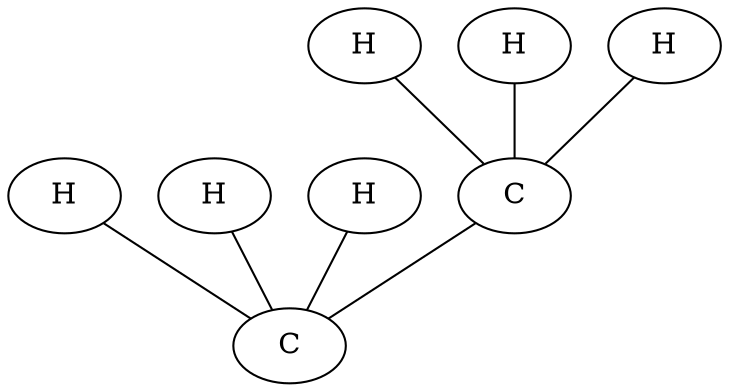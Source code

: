 graph "" {
    a0 [label=C];
    a1 [label=H];
      a1 -- a0;
    a2 [label=H];
      a2 -- a0;
    a3 [label=H];
      a3 -- a0;
    a4 [label=C];
      a4 -- a0;
    a5 [label=H];
      a5 -- a4;
    a6 [label=H];
      a6 -- a4;
    a7 [label=H];
      a7 -- a4;
}
